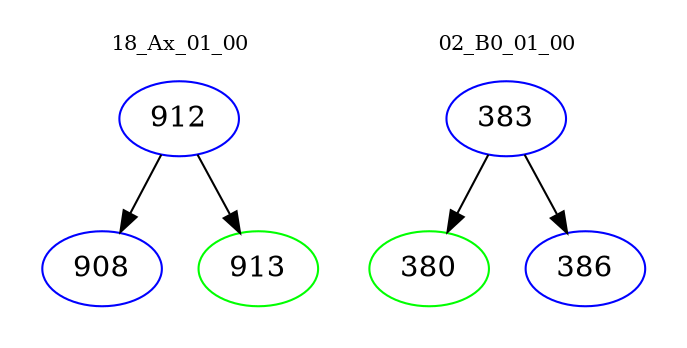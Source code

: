 digraph{
subgraph cluster_0 {
color = white
label = "18_Ax_01_00";
fontsize=10;
T0_912 [label="912", color="blue"]
T0_912 -> T0_908 [color="black"]
T0_908 [label="908", color="blue"]
T0_912 -> T0_913 [color="black"]
T0_913 [label="913", color="green"]
}
subgraph cluster_1 {
color = white
label = "02_B0_01_00";
fontsize=10;
T1_383 [label="383", color="blue"]
T1_383 -> T1_380 [color="black"]
T1_380 [label="380", color="green"]
T1_383 -> T1_386 [color="black"]
T1_386 [label="386", color="blue"]
}
}
